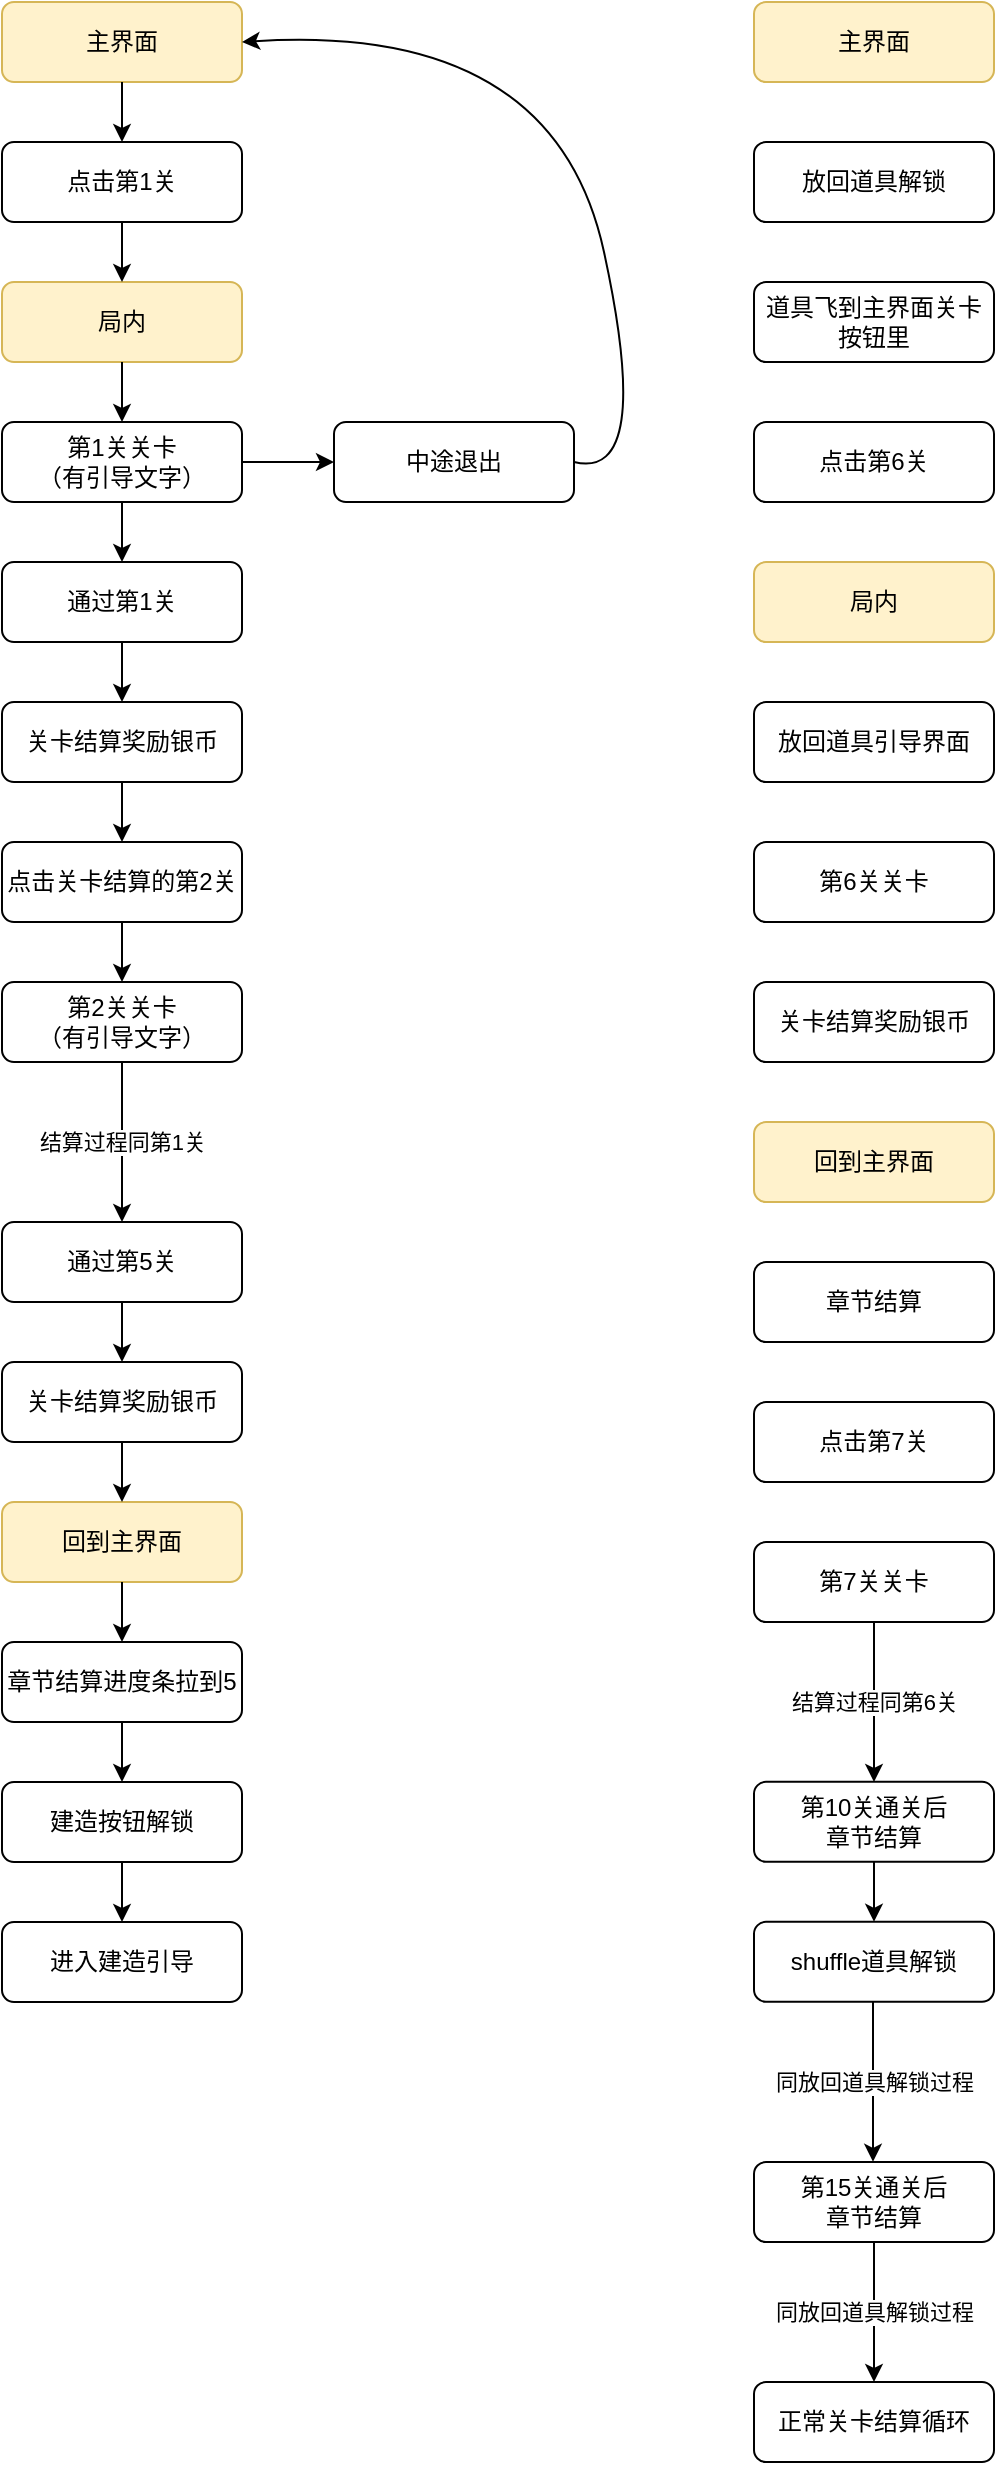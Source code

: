 <mxfile version="15.3.0" type="github">
  <diagram id="XqHBBupAEOCYfzV7xGW0" name="Page-1">
    <mxGraphModel dx="1422" dy="706" grid="1" gridSize="10" guides="1" tooltips="1" connect="1" arrows="1" fold="1" page="1" pageScale="1" pageWidth="827" pageHeight="1169" math="0" shadow="0">
      <root>
        <mxCell id="0" />
        <mxCell id="1" parent="0" />
        <mxCell id="Iehtbdi1jCsezIn86gaG-1" value="主界面" style="rounded=1;whiteSpace=wrap;html=1;fillColor=#fff2cc;strokeColor=#d6b656;" vertex="1" parent="1">
          <mxGeometry x="354" y="40" width="120" height="40" as="geometry" />
        </mxCell>
        <mxCell id="Iehtbdi1jCsezIn86gaG-2" value="局内" style="rounded=1;whiteSpace=wrap;html=1;fillColor=#fff2cc;strokeColor=#d6b656;" vertex="1" parent="1">
          <mxGeometry x="354" y="180" width="120" height="40" as="geometry" />
        </mxCell>
        <mxCell id="Iehtbdi1jCsezIn86gaG-3" value="点击第1关" style="rounded=1;whiteSpace=wrap;html=1;" vertex="1" parent="1">
          <mxGeometry x="354" y="110" width="120" height="40" as="geometry" />
        </mxCell>
        <mxCell id="Iehtbdi1jCsezIn86gaG-4" value="第1关关卡&lt;br&gt;（有引导文字）" style="rounded=1;whiteSpace=wrap;html=1;" vertex="1" parent="1">
          <mxGeometry x="354" y="250" width="120" height="40" as="geometry" />
        </mxCell>
        <mxCell id="Iehtbdi1jCsezIn86gaG-5" value="通过第1关" style="rounded=1;whiteSpace=wrap;html=1;" vertex="1" parent="1">
          <mxGeometry x="354" y="320" width="120" height="40" as="geometry" />
        </mxCell>
        <mxCell id="Iehtbdi1jCsezIn86gaG-6" value="关卡结算奖励银币" style="rounded=1;whiteSpace=wrap;html=1;" vertex="1" parent="1">
          <mxGeometry x="354" y="390" width="120" height="40" as="geometry" />
        </mxCell>
        <mxCell id="Iehtbdi1jCsezIn86gaG-7" value="点击关卡结算的第2关" style="rounded=1;whiteSpace=wrap;html=1;" vertex="1" parent="1">
          <mxGeometry x="354" y="460" width="120" height="40" as="geometry" />
        </mxCell>
        <mxCell id="Iehtbdi1jCsezIn86gaG-8" value="第2关关卡&lt;br&gt;（有引导文字）" style="rounded=1;whiteSpace=wrap;html=1;" vertex="1" parent="1">
          <mxGeometry x="354" y="530" width="120" height="40" as="geometry" />
        </mxCell>
        <mxCell id="Iehtbdi1jCsezIn86gaG-15" value="" style="endArrow=classic;html=1;entryX=0.5;entryY=0;entryDx=0;entryDy=0;exitX=0.5;exitY=1;exitDx=0;exitDy=0;" edge="1" parent="1" source="Iehtbdi1jCsezIn86gaG-3" target="Iehtbdi1jCsezIn86gaG-2">
          <mxGeometry width="50" height="50" relative="1" as="geometry">
            <mxPoint x="410" y="170" as="sourcePoint" />
            <mxPoint x="424" y="120" as="targetPoint" />
          </mxGeometry>
        </mxCell>
        <mxCell id="Iehtbdi1jCsezIn86gaG-16" value="" style="endArrow=classic;html=1;exitX=0.5;exitY=1;exitDx=0;exitDy=0;entryX=0.5;entryY=0;entryDx=0;entryDy=0;" edge="1" parent="1" source="Iehtbdi1jCsezIn86gaG-2" target="Iehtbdi1jCsezIn86gaG-4">
          <mxGeometry width="50" height="50" relative="1" as="geometry">
            <mxPoint x="434" y="100" as="sourcePoint" />
            <mxPoint x="434" y="130" as="targetPoint" />
          </mxGeometry>
        </mxCell>
        <mxCell id="Iehtbdi1jCsezIn86gaG-17" value="" style="endArrow=classic;html=1;exitX=0.5;exitY=1;exitDx=0;exitDy=0;entryX=0.5;entryY=0;entryDx=0;entryDy=0;" edge="1" parent="1" source="Iehtbdi1jCsezIn86gaG-4" target="Iehtbdi1jCsezIn86gaG-5">
          <mxGeometry width="50" height="50" relative="1" as="geometry">
            <mxPoint x="444" y="110" as="sourcePoint" />
            <mxPoint x="444" y="140" as="targetPoint" />
          </mxGeometry>
        </mxCell>
        <mxCell id="Iehtbdi1jCsezIn86gaG-18" value="" style="endArrow=classic;html=1;exitX=0.5;exitY=1;exitDx=0;exitDy=0;entryX=0.5;entryY=0;entryDx=0;entryDy=0;" edge="1" parent="1" source="Iehtbdi1jCsezIn86gaG-5" target="Iehtbdi1jCsezIn86gaG-6">
          <mxGeometry width="50" height="50" relative="1" as="geometry">
            <mxPoint x="454" y="120" as="sourcePoint" />
            <mxPoint x="454" y="150" as="targetPoint" />
          </mxGeometry>
        </mxCell>
        <mxCell id="Iehtbdi1jCsezIn86gaG-19" value="" style="endArrow=classic;html=1;exitX=0.5;exitY=1;exitDx=0;exitDy=0;entryX=0.5;entryY=0;entryDx=0;entryDy=0;" edge="1" parent="1" source="Iehtbdi1jCsezIn86gaG-6" target="Iehtbdi1jCsezIn86gaG-7">
          <mxGeometry width="50" height="50" relative="1" as="geometry">
            <mxPoint x="464" y="130" as="sourcePoint" />
            <mxPoint x="464" y="160" as="targetPoint" />
          </mxGeometry>
        </mxCell>
        <mxCell id="Iehtbdi1jCsezIn86gaG-20" value="" style="endArrow=classic;html=1;exitX=0.5;exitY=1;exitDx=0;exitDy=0;entryX=0.5;entryY=0;entryDx=0;entryDy=0;" edge="1" parent="1" source="Iehtbdi1jCsezIn86gaG-7" target="Iehtbdi1jCsezIn86gaG-8">
          <mxGeometry width="50" height="50" relative="1" as="geometry">
            <mxPoint x="474" y="140" as="sourcePoint" />
            <mxPoint x="474" y="170" as="targetPoint" />
          </mxGeometry>
        </mxCell>
        <mxCell id="Iehtbdi1jCsezIn86gaG-23" value="" style="endArrow=classic;html=1;exitX=0.5;exitY=1;exitDx=0;exitDy=0;" edge="1" parent="1" source="Iehtbdi1jCsezIn86gaG-8">
          <mxGeometry relative="1" as="geometry">
            <mxPoint x="360" y="450" as="sourcePoint" />
            <mxPoint x="414" y="650" as="targetPoint" />
          </mxGeometry>
        </mxCell>
        <mxCell id="Iehtbdi1jCsezIn86gaG-24" value="结算过程同第1关" style="edgeLabel;resizable=0;html=1;align=center;verticalAlign=middle;" connectable="0" vertex="1" parent="Iehtbdi1jCsezIn86gaG-23">
          <mxGeometry relative="1" as="geometry" />
        </mxCell>
        <mxCell id="Iehtbdi1jCsezIn86gaG-25" value="通过第5关" style="rounded=1;whiteSpace=wrap;html=1;" vertex="1" parent="1">
          <mxGeometry x="354" y="650" width="120" height="40" as="geometry" />
        </mxCell>
        <mxCell id="Iehtbdi1jCsezIn86gaG-26" value="中途退出" style="rounded=1;whiteSpace=wrap;html=1;" vertex="1" parent="1">
          <mxGeometry x="520" y="250" width="120" height="40" as="geometry" />
        </mxCell>
        <mxCell id="Iehtbdi1jCsezIn86gaG-28" value="" style="endArrow=classic;html=1;exitX=1;exitY=0.5;exitDx=0;exitDy=0;entryX=0;entryY=0.5;entryDx=0;entryDy=0;" edge="1" parent="1" source="Iehtbdi1jCsezIn86gaG-4" target="Iehtbdi1jCsezIn86gaG-26">
          <mxGeometry width="50" height="50" relative="1" as="geometry">
            <mxPoint x="424" y="370" as="sourcePoint" />
            <mxPoint x="424" y="400" as="targetPoint" />
          </mxGeometry>
        </mxCell>
        <mxCell id="Iehtbdi1jCsezIn86gaG-29" value="" style="curved=1;endArrow=classic;html=1;exitX=1;exitY=0.5;exitDx=0;exitDy=0;entryX=1;entryY=0.5;entryDx=0;entryDy=0;" edge="1" parent="1" source="Iehtbdi1jCsezIn86gaG-26" target="Iehtbdi1jCsezIn86gaG-1">
          <mxGeometry width="50" height="50" relative="1" as="geometry">
            <mxPoint x="390" y="280" as="sourcePoint" />
            <mxPoint x="440" y="230" as="targetPoint" />
            <Array as="points">
              <mxPoint x="680" y="280" />
              <mxPoint x="630" y="50" />
            </Array>
          </mxGeometry>
        </mxCell>
        <mxCell id="Iehtbdi1jCsezIn86gaG-30" value="" style="endArrow=classic;html=1;exitX=0.5;exitY=1;exitDx=0;exitDy=0;" edge="1" parent="1" source="Iehtbdi1jCsezIn86gaG-1">
          <mxGeometry width="50" height="50" relative="1" as="geometry">
            <mxPoint x="424" y="160" as="sourcePoint" />
            <mxPoint x="414" y="110" as="targetPoint" />
          </mxGeometry>
        </mxCell>
        <mxCell id="Iehtbdi1jCsezIn86gaG-31" value="关卡结算奖励银币" style="rounded=1;whiteSpace=wrap;html=1;" vertex="1" parent="1">
          <mxGeometry x="354" y="720" width="120" height="40" as="geometry" />
        </mxCell>
        <mxCell id="Iehtbdi1jCsezIn86gaG-32" value="回到主界面" style="rounded=1;whiteSpace=wrap;html=1;fillColor=#fff2cc;strokeColor=#d6b656;" vertex="1" parent="1">
          <mxGeometry x="354" y="790" width="120" height="40" as="geometry" />
        </mxCell>
        <mxCell id="Iehtbdi1jCsezIn86gaG-33" value="章节结算进度条拉到5" style="rounded=1;whiteSpace=wrap;html=1;" vertex="1" parent="1">
          <mxGeometry x="354" y="860" width="120" height="40" as="geometry" />
        </mxCell>
        <mxCell id="Iehtbdi1jCsezIn86gaG-34" value="" style="endArrow=classic;html=1;entryX=0.5;entryY=0;entryDx=0;entryDy=0;" edge="1" parent="1" target="Iehtbdi1jCsezIn86gaG-31">
          <mxGeometry width="50" height="50" relative="1" as="geometry">
            <mxPoint x="414" y="690" as="sourcePoint" />
            <mxPoint x="424" y="540" as="targetPoint" />
            <Array as="points" />
          </mxGeometry>
        </mxCell>
        <mxCell id="Iehtbdi1jCsezIn86gaG-35" value="" style="endArrow=classic;html=1;exitX=0.5;exitY=1;exitDx=0;exitDy=0;" edge="1" parent="1" source="Iehtbdi1jCsezIn86gaG-31" target="Iehtbdi1jCsezIn86gaG-32">
          <mxGeometry width="50" height="50" relative="1" as="geometry">
            <mxPoint x="434" y="520" as="sourcePoint" />
            <mxPoint x="434" y="550" as="targetPoint" />
          </mxGeometry>
        </mxCell>
        <mxCell id="Iehtbdi1jCsezIn86gaG-36" value="" style="endArrow=classic;html=1;exitX=0.5;exitY=1;exitDx=0;exitDy=0;entryX=0.5;entryY=0;entryDx=0;entryDy=0;" edge="1" parent="1" source="Iehtbdi1jCsezIn86gaG-32" target="Iehtbdi1jCsezIn86gaG-33">
          <mxGeometry width="50" height="50" relative="1" as="geometry">
            <mxPoint x="444" y="530" as="sourcePoint" />
            <mxPoint x="444" y="560" as="targetPoint" />
          </mxGeometry>
        </mxCell>
        <mxCell id="Iehtbdi1jCsezIn86gaG-37" value="建造按钮解锁" style="rounded=1;whiteSpace=wrap;html=1;" vertex="1" parent="1">
          <mxGeometry x="354" y="930" width="120" height="40" as="geometry" />
        </mxCell>
        <mxCell id="Iehtbdi1jCsezIn86gaG-38" value="进入建造引导" style="rounded=1;whiteSpace=wrap;html=1;" vertex="1" parent="1">
          <mxGeometry x="354" y="1000" width="120" height="40" as="geometry" />
        </mxCell>
        <mxCell id="Iehtbdi1jCsezIn86gaG-56" value="主界面" style="rounded=1;whiteSpace=wrap;html=1;fillColor=#fff2cc;strokeColor=#d6b656;" vertex="1" parent="1">
          <mxGeometry x="730" y="40" width="120" height="40" as="geometry" />
        </mxCell>
        <mxCell id="Iehtbdi1jCsezIn86gaG-57" value="放回道具解锁" style="rounded=1;whiteSpace=wrap;html=1;" vertex="1" parent="1">
          <mxGeometry x="730" y="110" width="120" height="40" as="geometry" />
        </mxCell>
        <mxCell id="Iehtbdi1jCsezIn86gaG-58" value="点击第6关" style="rounded=1;whiteSpace=wrap;html=1;" vertex="1" parent="1">
          <mxGeometry x="730" y="250" width="120" height="40" as="geometry" />
        </mxCell>
        <mxCell id="Iehtbdi1jCsezIn86gaG-59" value="局内" style="rounded=1;whiteSpace=wrap;html=1;fillColor=#fff2cc;strokeColor=#d6b656;" vertex="1" parent="1">
          <mxGeometry x="730" y="320" width="120" height="40" as="geometry" />
        </mxCell>
        <mxCell id="Iehtbdi1jCsezIn86gaG-60" value="道具飞到主界面关卡按钮里" style="rounded=1;whiteSpace=wrap;html=1;" vertex="1" parent="1">
          <mxGeometry x="730" y="180" width="120" height="40" as="geometry" />
        </mxCell>
        <mxCell id="Iehtbdi1jCsezIn86gaG-61" value="放回道具引导界面" style="rounded=1;whiteSpace=wrap;html=1;" vertex="1" parent="1">
          <mxGeometry x="730" y="390" width="120" height="40" as="geometry" />
        </mxCell>
        <mxCell id="Iehtbdi1jCsezIn86gaG-62" value="第6关关卡" style="rounded=1;whiteSpace=wrap;html=1;" vertex="1" parent="1">
          <mxGeometry x="730" y="460" width="120" height="40" as="geometry" />
        </mxCell>
        <mxCell id="Iehtbdi1jCsezIn86gaG-63" value="关卡结算奖励银币" style="rounded=1;whiteSpace=wrap;html=1;" vertex="1" parent="1">
          <mxGeometry x="730" y="530" width="120" height="40" as="geometry" />
        </mxCell>
        <mxCell id="Iehtbdi1jCsezIn86gaG-64" value="回到主界面" style="rounded=1;whiteSpace=wrap;html=1;fillColor=#fff2cc;strokeColor=#d6b656;" vertex="1" parent="1">
          <mxGeometry x="730" y="600" width="120" height="40" as="geometry" />
        </mxCell>
        <mxCell id="Iehtbdi1jCsezIn86gaG-65" value="章节结算" style="rounded=1;whiteSpace=wrap;html=1;" vertex="1" parent="1">
          <mxGeometry x="730" y="670" width="120" height="40" as="geometry" />
        </mxCell>
        <mxCell id="Iehtbdi1jCsezIn86gaG-66" value="点击第7关" style="rounded=1;whiteSpace=wrap;html=1;" vertex="1" parent="1">
          <mxGeometry x="730" y="740" width="120" height="40" as="geometry" />
        </mxCell>
        <mxCell id="Iehtbdi1jCsezIn86gaG-69" value="第10关通关后&lt;br&gt;章节结算" style="rounded=1;whiteSpace=wrap;html=1;" vertex="1" parent="1">
          <mxGeometry x="730" y="929.92" width="120" height="40" as="geometry" />
        </mxCell>
        <mxCell id="Iehtbdi1jCsezIn86gaG-70" value="shuffle道具解锁" style="rounded=1;whiteSpace=wrap;html=1;" vertex="1" parent="1">
          <mxGeometry x="730" y="999.92" width="120" height="40" as="geometry" />
        </mxCell>
        <mxCell id="Iehtbdi1jCsezIn86gaG-71" value="" style="endArrow=classic;html=1;exitX=0.5;exitY=1;exitDx=0;exitDy=0;" edge="1" parent="1">
          <mxGeometry relative="1" as="geometry">
            <mxPoint x="789.5" y="1039.92" as="sourcePoint" />
            <mxPoint x="789.5" y="1119.92" as="targetPoint" />
          </mxGeometry>
        </mxCell>
        <mxCell id="Iehtbdi1jCsezIn86gaG-72" value="同放回道具解锁过程" style="edgeLabel;resizable=0;html=1;align=center;verticalAlign=middle;" connectable="0" vertex="1" parent="Iehtbdi1jCsezIn86gaG-71">
          <mxGeometry relative="1" as="geometry" />
        </mxCell>
        <mxCell id="Iehtbdi1jCsezIn86gaG-73" value="第7关关卡" style="rounded=1;whiteSpace=wrap;html=1;" vertex="1" parent="1">
          <mxGeometry x="730" y="810" width="120" height="40" as="geometry" />
        </mxCell>
        <mxCell id="Iehtbdi1jCsezIn86gaG-74" value="" style="endArrow=classic;html=1;exitX=0.5;exitY=1;exitDx=0;exitDy=0;" edge="1" parent="1" source="Iehtbdi1jCsezIn86gaG-73">
          <mxGeometry relative="1" as="geometry">
            <mxPoint x="799.5" y="1049.92" as="sourcePoint" />
            <mxPoint x="790" y="930" as="targetPoint" />
          </mxGeometry>
        </mxCell>
        <mxCell id="Iehtbdi1jCsezIn86gaG-75" value="结算过程同第6关" style="edgeLabel;resizable=0;html=1;align=center;verticalAlign=middle;" connectable="0" vertex="1" parent="Iehtbdi1jCsezIn86gaG-74">
          <mxGeometry relative="1" as="geometry" />
        </mxCell>
        <mxCell id="Iehtbdi1jCsezIn86gaG-76" value="" style="endArrow=classic;html=1;entryX=0.5;entryY=0;entryDx=0;entryDy=0;exitX=0.5;exitY=1;exitDx=0;exitDy=0;" edge="1" parent="1" source="Iehtbdi1jCsezIn86gaG-33" target="Iehtbdi1jCsezIn86gaG-37">
          <mxGeometry width="50" height="50" relative="1" as="geometry">
            <mxPoint x="424" y="700" as="sourcePoint" />
            <mxPoint x="424" y="730" as="targetPoint" />
            <Array as="points" />
          </mxGeometry>
        </mxCell>
        <mxCell id="Iehtbdi1jCsezIn86gaG-77" value="" style="endArrow=classic;html=1;entryX=0.5;entryY=0;entryDx=0;entryDy=0;exitX=0.5;exitY=1;exitDx=0;exitDy=0;" edge="1" parent="1" source="Iehtbdi1jCsezIn86gaG-37" target="Iehtbdi1jCsezIn86gaG-38">
          <mxGeometry width="50" height="50" relative="1" as="geometry">
            <mxPoint x="434" y="710" as="sourcePoint" />
            <mxPoint x="434" y="740" as="targetPoint" />
            <Array as="points" />
          </mxGeometry>
        </mxCell>
        <mxCell id="Iehtbdi1jCsezIn86gaG-78" value="" style="endArrow=classic;html=1;entryX=0.5;entryY=0;entryDx=0;entryDy=0;" edge="1" parent="1" target="Iehtbdi1jCsezIn86gaG-70">
          <mxGeometry width="50" height="50" relative="1" as="geometry">
            <mxPoint x="790" y="970" as="sourcePoint" />
            <mxPoint x="444" y="750" as="targetPoint" />
            <Array as="points" />
          </mxGeometry>
        </mxCell>
        <mxCell id="Iehtbdi1jCsezIn86gaG-79" value="第15关通关后&lt;br&gt;章节结算" style="rounded=1;whiteSpace=wrap;html=1;" vertex="1" parent="1">
          <mxGeometry x="730" y="1120" width="120" height="40" as="geometry" />
        </mxCell>
        <mxCell id="Iehtbdi1jCsezIn86gaG-80" value="" style="endArrow=classic;html=1;exitX=0.5;exitY=1;exitDx=0;exitDy=0;" edge="1" parent="1" source="Iehtbdi1jCsezIn86gaG-79">
          <mxGeometry relative="1" as="geometry">
            <mxPoint x="799.5" y="1049.92" as="sourcePoint" />
            <mxPoint x="790" y="1230" as="targetPoint" />
          </mxGeometry>
        </mxCell>
        <mxCell id="Iehtbdi1jCsezIn86gaG-81" value="同放回道具解锁过程" style="edgeLabel;resizable=0;html=1;align=center;verticalAlign=middle;" connectable="0" vertex="1" parent="Iehtbdi1jCsezIn86gaG-80">
          <mxGeometry relative="1" as="geometry" />
        </mxCell>
        <mxCell id="Iehtbdi1jCsezIn86gaG-82" value="正常关卡结算循环" style="rounded=1;whiteSpace=wrap;html=1;" vertex="1" parent="1">
          <mxGeometry x="730" y="1230" width="120" height="40" as="geometry" />
        </mxCell>
      </root>
    </mxGraphModel>
  </diagram>
</mxfile>
